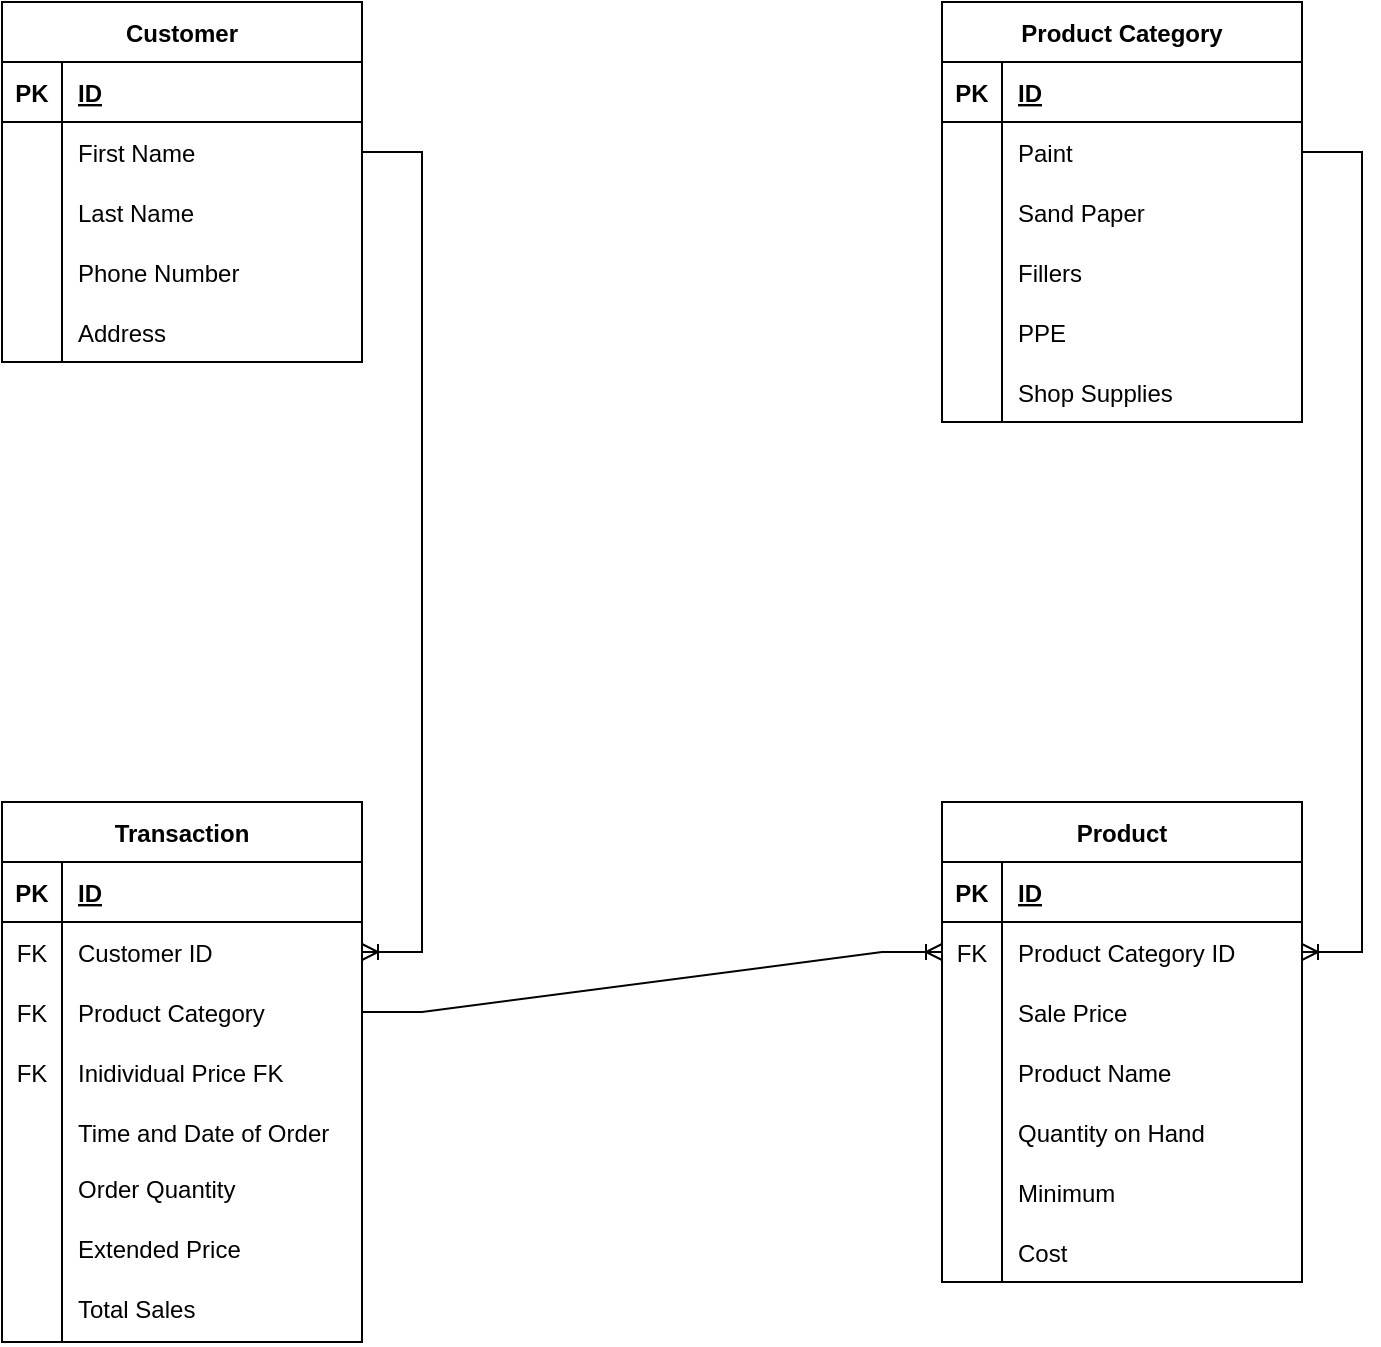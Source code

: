 <mxfile version="20.2.4" type="device"><diagram name="Page-1" id="b520641d-4fe3-3701-9064-5fc419738815"><mxGraphModel dx="824" dy="908" grid="1" gridSize="10" guides="1" tooltips="1" connect="1" arrows="1" fold="1" page="1" pageScale="1" pageWidth="1100" pageHeight="850" background="none" math="0" shadow="0"><root><mxCell id="0"/><mxCell id="1" parent="0"/><mxCell id="E6G0NxVSPyn310K6h45t-35" value="" style="edgeStyle=entityRelationEdgeStyle;fontSize=12;html=1;endArrow=ERoneToMany;rounded=0;entryX=1;entryY=0.5;entryDx=0;entryDy=0;exitX=1;exitY=0.5;exitDx=0;exitDy=0;" edge="1" parent="1" source="E6G0NxVSPyn310K6h45t-68" target="E6G0NxVSPyn310K6h45t-106"><mxGeometry width="100" height="100" relative="1" as="geometry"><mxPoint x="360" as="sourcePoint"/><mxPoint x="380" y="455" as="targetPoint"/></mxGeometry></mxCell><mxCell id="E6G0NxVSPyn310K6h45t-91" value="" style="group" vertex="1" connectable="0" parent="1"><mxGeometry x="150" y="40" width="180" height="180" as="geometry"/></mxCell><mxCell id="E6G0NxVSPyn310K6h45t-64" value="Customer" style="shape=table;startSize=30;container=1;collapsible=1;childLayout=tableLayout;fixedRows=1;rowLines=0;fontStyle=1;align=center;resizeLast=1;" vertex="1" parent="E6G0NxVSPyn310K6h45t-91"><mxGeometry width="180" height="180" as="geometry"/></mxCell><mxCell id="E6G0NxVSPyn310K6h45t-65" value="" style="shape=tableRow;horizontal=0;startSize=0;swimlaneHead=0;swimlaneBody=0;fillColor=none;collapsible=0;dropTarget=0;points=[[0,0.5],[1,0.5]];portConstraint=eastwest;top=0;left=0;right=0;bottom=1;" vertex="1" parent="E6G0NxVSPyn310K6h45t-64"><mxGeometry y="30" width="180" height="30" as="geometry"/></mxCell><mxCell id="E6G0NxVSPyn310K6h45t-66" value="PK" style="shape=partialRectangle;connectable=0;fillColor=none;top=0;left=0;bottom=0;right=0;fontStyle=1;overflow=hidden;" vertex="1" parent="E6G0NxVSPyn310K6h45t-65"><mxGeometry width="30" height="30" as="geometry"><mxRectangle width="30" height="30" as="alternateBounds"/></mxGeometry></mxCell><mxCell id="E6G0NxVSPyn310K6h45t-67" value="ID" style="shape=partialRectangle;connectable=0;fillColor=none;top=0;left=0;bottom=0;right=0;align=left;spacingLeft=6;fontStyle=5;overflow=hidden;" vertex="1" parent="E6G0NxVSPyn310K6h45t-65"><mxGeometry x="30" width="150" height="30" as="geometry"><mxRectangle width="150" height="30" as="alternateBounds"/></mxGeometry></mxCell><mxCell id="E6G0NxVSPyn310K6h45t-68" value="" style="shape=tableRow;horizontal=0;startSize=0;swimlaneHead=0;swimlaneBody=0;fillColor=none;collapsible=0;dropTarget=0;points=[[0,0.5],[1,0.5]];portConstraint=eastwest;top=0;left=0;right=0;bottom=0;" vertex="1" parent="E6G0NxVSPyn310K6h45t-64"><mxGeometry y="60" width="180" height="30" as="geometry"/></mxCell><mxCell id="E6G0NxVSPyn310K6h45t-69" value="" style="shape=partialRectangle;connectable=0;fillColor=none;top=0;left=0;bottom=0;right=0;editable=1;overflow=hidden;" vertex="1" parent="E6G0NxVSPyn310K6h45t-68"><mxGeometry width="30" height="30" as="geometry"><mxRectangle width="30" height="30" as="alternateBounds"/></mxGeometry></mxCell><mxCell id="E6G0NxVSPyn310K6h45t-70" value="First Name" style="shape=partialRectangle;connectable=0;fillColor=none;top=0;left=0;bottom=0;right=0;align=left;spacingLeft=6;overflow=hidden;" vertex="1" parent="E6G0NxVSPyn310K6h45t-68"><mxGeometry x="30" width="150" height="30" as="geometry"><mxRectangle width="150" height="30" as="alternateBounds"/></mxGeometry></mxCell><mxCell id="E6G0NxVSPyn310K6h45t-71" value="" style="shape=tableRow;horizontal=0;startSize=0;swimlaneHead=0;swimlaneBody=0;fillColor=none;collapsible=0;dropTarget=0;points=[[0,0.5],[1,0.5]];portConstraint=eastwest;top=0;left=0;right=0;bottom=0;" vertex="1" parent="E6G0NxVSPyn310K6h45t-64"><mxGeometry y="90" width="180" height="30" as="geometry"/></mxCell><mxCell id="E6G0NxVSPyn310K6h45t-72" value="" style="shape=partialRectangle;connectable=0;fillColor=none;top=0;left=0;bottom=0;right=0;editable=1;overflow=hidden;" vertex="1" parent="E6G0NxVSPyn310K6h45t-71"><mxGeometry width="30" height="30" as="geometry"><mxRectangle width="30" height="30" as="alternateBounds"/></mxGeometry></mxCell><mxCell id="E6G0NxVSPyn310K6h45t-73" value="Last Name" style="shape=partialRectangle;connectable=0;fillColor=none;top=0;left=0;bottom=0;right=0;align=left;spacingLeft=6;overflow=hidden;" vertex="1" parent="E6G0NxVSPyn310K6h45t-71"><mxGeometry x="30" width="150" height="30" as="geometry"><mxRectangle width="150" height="30" as="alternateBounds"/></mxGeometry></mxCell><mxCell id="E6G0NxVSPyn310K6h45t-74" value="" style="shape=tableRow;horizontal=0;startSize=0;swimlaneHead=0;swimlaneBody=0;fillColor=none;collapsible=0;dropTarget=0;points=[[0,0.5],[1,0.5]];portConstraint=eastwest;top=0;left=0;right=0;bottom=0;" vertex="1" parent="E6G0NxVSPyn310K6h45t-64"><mxGeometry y="120" width="180" height="30" as="geometry"/></mxCell><mxCell id="E6G0NxVSPyn310K6h45t-75" value="" style="shape=partialRectangle;connectable=0;fillColor=none;top=0;left=0;bottom=0;right=0;editable=1;overflow=hidden;" vertex="1" parent="E6G0NxVSPyn310K6h45t-74"><mxGeometry width="30" height="30" as="geometry"><mxRectangle width="30" height="30" as="alternateBounds"/></mxGeometry></mxCell><mxCell id="E6G0NxVSPyn310K6h45t-76" value="Phone Number" style="shape=partialRectangle;connectable=0;fillColor=none;top=0;left=0;bottom=0;right=0;align=left;spacingLeft=6;overflow=hidden;" vertex="1" parent="E6G0NxVSPyn310K6h45t-74"><mxGeometry x="30" width="150" height="30" as="geometry"><mxRectangle width="150" height="30" as="alternateBounds"/></mxGeometry></mxCell><mxCell id="E6G0NxVSPyn310K6h45t-90" value="Address" style="shape=partialRectangle;connectable=0;fillColor=none;top=0;left=0;bottom=0;right=0;align=left;spacingLeft=6;overflow=hidden;" vertex="1" parent="E6G0NxVSPyn310K6h45t-91"><mxGeometry x="30" y="150" width="150" height="30" as="geometry"><mxRectangle width="150" height="30" as="alternateBounds"/></mxGeometry></mxCell><mxCell id="E6G0NxVSPyn310K6h45t-123" value="" style="group" vertex="1" connectable="0" parent="1"><mxGeometry x="620" y="40" width="180" height="210" as="geometry"/></mxCell><mxCell id="E6G0NxVSPyn310K6h45t-77" value="Product Category" style="shape=table;startSize=30;container=1;collapsible=1;childLayout=tableLayout;fixedRows=1;rowLines=0;fontStyle=1;align=center;resizeLast=1;" vertex="1" parent="E6G0NxVSPyn310K6h45t-123"><mxGeometry width="180" height="210" as="geometry"/></mxCell><mxCell id="E6G0NxVSPyn310K6h45t-78" value="" style="shape=tableRow;horizontal=0;startSize=0;swimlaneHead=0;swimlaneBody=0;fillColor=none;collapsible=0;dropTarget=0;points=[[0,0.5],[1,0.5]];portConstraint=eastwest;top=0;left=0;right=0;bottom=1;" vertex="1" parent="E6G0NxVSPyn310K6h45t-77"><mxGeometry y="30" width="180" height="30" as="geometry"/></mxCell><mxCell id="E6G0NxVSPyn310K6h45t-79" value="PK" style="shape=partialRectangle;connectable=0;fillColor=none;top=0;left=0;bottom=0;right=0;fontStyle=1;overflow=hidden;" vertex="1" parent="E6G0NxVSPyn310K6h45t-78"><mxGeometry width="30" height="30" as="geometry"><mxRectangle width="30" height="30" as="alternateBounds"/></mxGeometry></mxCell><mxCell id="E6G0NxVSPyn310K6h45t-80" value="ID" style="shape=partialRectangle;connectable=0;fillColor=none;top=0;left=0;bottom=0;right=0;align=left;spacingLeft=6;fontStyle=5;overflow=hidden;" vertex="1" parent="E6G0NxVSPyn310K6h45t-78"><mxGeometry x="30" width="150" height="30" as="geometry"><mxRectangle width="150" height="30" as="alternateBounds"/></mxGeometry></mxCell><mxCell id="E6G0NxVSPyn310K6h45t-81" value="" style="shape=tableRow;horizontal=0;startSize=0;swimlaneHead=0;swimlaneBody=0;fillColor=none;collapsible=0;dropTarget=0;points=[[0,0.5],[1,0.5]];portConstraint=eastwest;top=0;left=0;right=0;bottom=0;" vertex="1" parent="E6G0NxVSPyn310K6h45t-77"><mxGeometry y="60" width="180" height="30" as="geometry"/></mxCell><mxCell id="E6G0NxVSPyn310K6h45t-82" value="" style="shape=partialRectangle;connectable=0;fillColor=none;top=0;left=0;bottom=0;right=0;editable=1;overflow=hidden;" vertex="1" parent="E6G0NxVSPyn310K6h45t-81"><mxGeometry width="30" height="30" as="geometry"><mxRectangle width="30" height="30" as="alternateBounds"/></mxGeometry></mxCell><mxCell id="E6G0NxVSPyn310K6h45t-83" value="Paint" style="shape=partialRectangle;connectable=0;fillColor=none;top=0;left=0;bottom=0;right=0;align=left;spacingLeft=6;overflow=hidden;" vertex="1" parent="E6G0NxVSPyn310K6h45t-81"><mxGeometry x="30" width="150" height="30" as="geometry"><mxRectangle width="150" height="30" as="alternateBounds"/></mxGeometry></mxCell><mxCell id="E6G0NxVSPyn310K6h45t-84" value="" style="shape=tableRow;horizontal=0;startSize=0;swimlaneHead=0;swimlaneBody=0;fillColor=none;collapsible=0;dropTarget=0;points=[[0,0.5],[1,0.5]];portConstraint=eastwest;top=0;left=0;right=0;bottom=0;" vertex="1" parent="E6G0NxVSPyn310K6h45t-77"><mxGeometry y="90" width="180" height="30" as="geometry"/></mxCell><mxCell id="E6G0NxVSPyn310K6h45t-85" value="" style="shape=partialRectangle;connectable=0;fillColor=none;top=0;left=0;bottom=0;right=0;editable=1;overflow=hidden;" vertex="1" parent="E6G0NxVSPyn310K6h45t-84"><mxGeometry width="30" height="30" as="geometry"><mxRectangle width="30" height="30" as="alternateBounds"/></mxGeometry></mxCell><mxCell id="E6G0NxVSPyn310K6h45t-86" value="Sand Paper" style="shape=partialRectangle;connectable=0;fillColor=none;top=0;left=0;bottom=0;right=0;align=left;spacingLeft=6;overflow=hidden;" vertex="1" parent="E6G0NxVSPyn310K6h45t-84"><mxGeometry x="30" width="150" height="30" as="geometry"><mxRectangle width="150" height="30" as="alternateBounds"/></mxGeometry></mxCell><mxCell id="E6G0NxVSPyn310K6h45t-87" value="" style="shape=tableRow;horizontal=0;startSize=0;swimlaneHead=0;swimlaneBody=0;fillColor=none;collapsible=0;dropTarget=0;points=[[0,0.5],[1,0.5]];portConstraint=eastwest;top=0;left=0;right=0;bottom=0;" vertex="1" parent="E6G0NxVSPyn310K6h45t-77"><mxGeometry y="120" width="180" height="30" as="geometry"/></mxCell><mxCell id="E6G0NxVSPyn310K6h45t-88" value="" style="shape=partialRectangle;connectable=0;fillColor=none;top=0;left=0;bottom=0;right=0;editable=1;overflow=hidden;" vertex="1" parent="E6G0NxVSPyn310K6h45t-87"><mxGeometry width="30" height="30" as="geometry"><mxRectangle width="30" height="30" as="alternateBounds"/></mxGeometry></mxCell><mxCell id="E6G0NxVSPyn310K6h45t-89" value="Fillers" style="shape=partialRectangle;connectable=0;fillColor=none;top=0;left=0;bottom=0;right=0;align=left;spacingLeft=6;overflow=hidden;" vertex="1" parent="E6G0NxVSPyn310K6h45t-87"><mxGeometry x="30" width="150" height="30" as="geometry"><mxRectangle width="150" height="30" as="alternateBounds"/></mxGeometry></mxCell><mxCell id="E6G0NxVSPyn310K6h45t-121" value="PPE" style="shape=partialRectangle;connectable=0;fillColor=none;top=0;left=0;bottom=0;right=0;align=left;spacingLeft=6;overflow=hidden;" vertex="1" parent="E6G0NxVSPyn310K6h45t-123"><mxGeometry x="30" y="150" width="150" height="30" as="geometry"><mxRectangle width="150" height="30" as="alternateBounds"/></mxGeometry></mxCell><mxCell id="E6G0NxVSPyn310K6h45t-122" value="Shop Supplies" style="shape=partialRectangle;connectable=0;fillColor=none;top=0;left=0;bottom=0;right=0;align=left;spacingLeft=6;overflow=hidden;" vertex="1" parent="E6G0NxVSPyn310K6h45t-123"><mxGeometry x="30" y="180" width="150" height="30" as="geometry"><mxRectangle width="150" height="30" as="alternateBounds"/></mxGeometry></mxCell><mxCell id="E6G0NxVSPyn310K6h45t-130" value="" style="endArrow=none;html=1;rounded=0;" edge="1" parent="E6G0NxVSPyn310K6h45t-123"><mxGeometry width="50" height="50" relative="1" as="geometry"><mxPoint x="30" y="210" as="sourcePoint"/><mxPoint x="30" y="140" as="targetPoint"/></mxGeometry></mxCell><mxCell id="E6G0NxVSPyn310K6h45t-129" value="" style="group" vertex="1" connectable="0" parent="1"><mxGeometry x="620" y="440" width="180" height="240" as="geometry"/></mxCell><mxCell id="E6G0NxVSPyn310K6h45t-127" value="" style="group" vertex="1" connectable="0" parent="E6G0NxVSPyn310K6h45t-129"><mxGeometry width="180" height="240" as="geometry"/></mxCell><mxCell id="E6G0NxVSPyn310K6h45t-38" value="Product" style="shape=table;startSize=30;container=1;collapsible=1;childLayout=tableLayout;fixedRows=1;rowLines=0;fontStyle=1;align=center;resizeLast=1;" vertex="1" parent="E6G0NxVSPyn310K6h45t-127"><mxGeometry width="180" height="240" as="geometry"/></mxCell><mxCell id="E6G0NxVSPyn310K6h45t-39" value="" style="shape=tableRow;horizontal=0;startSize=0;swimlaneHead=0;swimlaneBody=0;fillColor=none;collapsible=0;dropTarget=0;points=[[0,0.5],[1,0.5]];portConstraint=eastwest;top=0;left=0;right=0;bottom=1;" vertex="1" parent="E6G0NxVSPyn310K6h45t-38"><mxGeometry y="30" width="180" height="30" as="geometry"/></mxCell><mxCell id="E6G0NxVSPyn310K6h45t-40" value="PK" style="shape=partialRectangle;connectable=0;fillColor=none;top=0;left=0;bottom=0;right=0;fontStyle=1;overflow=hidden;" vertex="1" parent="E6G0NxVSPyn310K6h45t-39"><mxGeometry width="30" height="30" as="geometry"><mxRectangle width="30" height="30" as="alternateBounds"/></mxGeometry></mxCell><mxCell id="E6G0NxVSPyn310K6h45t-41" value="ID" style="shape=partialRectangle;connectable=0;fillColor=none;top=0;left=0;bottom=0;right=0;align=left;spacingLeft=6;fontStyle=5;overflow=hidden;" vertex="1" parent="E6G0NxVSPyn310K6h45t-39"><mxGeometry x="30" width="150" height="30" as="geometry"><mxRectangle width="150" height="30" as="alternateBounds"/></mxGeometry></mxCell><mxCell id="E6G0NxVSPyn310K6h45t-42" value="" style="shape=tableRow;horizontal=0;startSize=0;swimlaneHead=0;swimlaneBody=0;fillColor=none;collapsible=0;dropTarget=0;points=[[0,0.5],[1,0.5]];portConstraint=eastwest;top=0;left=0;right=0;bottom=0;" vertex="1" parent="E6G0NxVSPyn310K6h45t-38"><mxGeometry y="60" width="180" height="30" as="geometry"/></mxCell><mxCell id="E6G0NxVSPyn310K6h45t-43" value="FK" style="shape=partialRectangle;connectable=0;fillColor=none;top=0;left=0;bottom=0;right=0;editable=1;overflow=hidden;" vertex="1" parent="E6G0NxVSPyn310K6h45t-42"><mxGeometry width="30" height="30" as="geometry"><mxRectangle width="30" height="30" as="alternateBounds"/></mxGeometry></mxCell><mxCell id="E6G0NxVSPyn310K6h45t-44" value="Product Category ID" style="shape=partialRectangle;connectable=0;fillColor=none;top=0;left=0;bottom=0;right=0;align=left;spacingLeft=6;overflow=hidden;" vertex="1" parent="E6G0NxVSPyn310K6h45t-42"><mxGeometry x="30" width="150" height="30" as="geometry"><mxRectangle width="150" height="30" as="alternateBounds"/></mxGeometry></mxCell><mxCell id="E6G0NxVSPyn310K6h45t-45" value="" style="shape=tableRow;horizontal=0;startSize=0;swimlaneHead=0;swimlaneBody=0;fillColor=none;collapsible=0;dropTarget=0;points=[[0,0.5],[1,0.5]];portConstraint=eastwest;top=0;left=0;right=0;bottom=0;" vertex="1" parent="E6G0NxVSPyn310K6h45t-38"><mxGeometry y="90" width="180" height="30" as="geometry"/></mxCell><mxCell id="E6G0NxVSPyn310K6h45t-46" value="" style="shape=partialRectangle;connectable=0;fillColor=none;top=0;left=0;bottom=0;right=0;editable=1;overflow=hidden;" vertex="1" parent="E6G0NxVSPyn310K6h45t-45"><mxGeometry width="30" height="30" as="geometry"><mxRectangle width="30" height="30" as="alternateBounds"/></mxGeometry></mxCell><mxCell id="E6G0NxVSPyn310K6h45t-47" value="Sale Price" style="shape=partialRectangle;connectable=0;fillColor=none;top=0;left=0;bottom=0;right=0;align=left;spacingLeft=6;overflow=hidden;" vertex="1" parent="E6G0NxVSPyn310K6h45t-45"><mxGeometry x="30" width="150" height="30" as="geometry"><mxRectangle width="150" height="30" as="alternateBounds"/></mxGeometry></mxCell><mxCell id="E6G0NxVSPyn310K6h45t-48" value="" style="shape=tableRow;horizontal=0;startSize=0;swimlaneHead=0;swimlaneBody=0;fillColor=none;collapsible=0;dropTarget=0;points=[[0,0.5],[1,0.5]];portConstraint=eastwest;top=0;left=0;right=0;bottom=0;" vertex="1" parent="E6G0NxVSPyn310K6h45t-38"><mxGeometry y="120" width="180" height="30" as="geometry"/></mxCell><mxCell id="E6G0NxVSPyn310K6h45t-49" value="" style="shape=partialRectangle;connectable=0;fillColor=none;top=0;left=0;bottom=0;right=0;editable=1;overflow=hidden;" vertex="1" parent="E6G0NxVSPyn310K6h45t-48"><mxGeometry width="30" height="30" as="geometry"><mxRectangle width="30" height="30" as="alternateBounds"/></mxGeometry></mxCell><mxCell id="E6G0NxVSPyn310K6h45t-50" value="Product Name" style="shape=partialRectangle;connectable=0;fillColor=none;top=0;left=0;bottom=0;right=0;align=left;spacingLeft=6;overflow=hidden;" vertex="1" parent="E6G0NxVSPyn310K6h45t-48"><mxGeometry x="30" width="150" height="30" as="geometry"><mxRectangle width="150" height="30" as="alternateBounds"/></mxGeometry></mxCell><mxCell id="E6G0NxVSPyn310K6h45t-124" value="Quantity on Hand" style="shape=partialRectangle;connectable=0;fillColor=none;top=0;left=0;bottom=0;right=0;align=left;spacingLeft=6;overflow=hidden;" vertex="1" parent="E6G0NxVSPyn310K6h45t-127"><mxGeometry x="30" y="150" width="150" height="30" as="geometry"><mxRectangle width="150" height="30" as="alternateBounds"/></mxGeometry></mxCell><mxCell id="E6G0NxVSPyn310K6h45t-125" value="Minimum" style="shape=partialRectangle;connectable=0;fillColor=none;top=0;left=0;bottom=0;right=0;align=left;spacingLeft=6;overflow=hidden;" vertex="1" parent="E6G0NxVSPyn310K6h45t-127"><mxGeometry x="30" y="180" width="150" height="30" as="geometry"><mxRectangle width="150" height="30" as="alternateBounds"/></mxGeometry></mxCell><mxCell id="E6G0NxVSPyn310K6h45t-126" value="Cost " style="shape=partialRectangle;connectable=0;fillColor=none;top=0;left=0;bottom=0;right=0;align=left;spacingLeft=6;overflow=hidden;" vertex="1" parent="E6G0NxVSPyn310K6h45t-127"><mxGeometry x="30" y="210" width="150" height="30" as="geometry"><mxRectangle width="150" height="30" as="alternateBounds"/></mxGeometry></mxCell><mxCell id="E6G0NxVSPyn310K6h45t-128" value="" style="endArrow=none;html=1;rounded=0;" edge="1" parent="E6G0NxVSPyn310K6h45t-129"><mxGeometry width="50" height="50" relative="1" as="geometry"><mxPoint x="30" y="240" as="sourcePoint"/><mxPoint x="30" y="150" as="targetPoint"/></mxGeometry></mxCell><mxCell id="E6G0NxVSPyn310K6h45t-131" value="" style="endArrow=none;html=1;rounded=0;" edge="1" parent="1"><mxGeometry width="50" height="50" relative="1" as="geometry"><mxPoint x="180" y="220" as="sourcePoint"/><mxPoint x="180" y="190" as="targetPoint"/></mxGeometry></mxCell><mxCell id="E6G0NxVSPyn310K6h45t-133" value="" style="group" vertex="1" connectable="0" parent="1"><mxGeometry x="150" y="440" width="180" height="270" as="geometry"/></mxCell><mxCell id="E6G0NxVSPyn310K6h45t-120" value="" style="group" vertex="1" connectable="0" parent="E6G0NxVSPyn310K6h45t-133"><mxGeometry width="180" height="270" as="geometry"/></mxCell><mxCell id="E6G0NxVSPyn310K6h45t-102" value="Transaction" style="shape=table;startSize=30;container=1;collapsible=1;childLayout=tableLayout;fixedRows=1;rowLines=0;fontStyle=1;align=center;resizeLast=1;" vertex="1" parent="E6G0NxVSPyn310K6h45t-120"><mxGeometry width="180" height="270" as="geometry"><mxRectangle x="-100" y="450" width="70" height="30" as="alternateBounds"/></mxGeometry></mxCell><mxCell id="E6G0NxVSPyn310K6h45t-103" value="" style="shape=tableRow;horizontal=0;startSize=0;swimlaneHead=0;swimlaneBody=0;fillColor=none;collapsible=0;dropTarget=0;points=[[0,0.5],[1,0.5]];portConstraint=eastwest;top=0;left=0;right=0;bottom=1;" vertex="1" parent="E6G0NxVSPyn310K6h45t-102"><mxGeometry y="30" width="180" height="30" as="geometry"/></mxCell><mxCell id="E6G0NxVSPyn310K6h45t-104" value="PK" style="shape=partialRectangle;connectable=0;fillColor=none;top=0;left=0;bottom=0;right=0;fontStyle=1;overflow=hidden;" vertex="1" parent="E6G0NxVSPyn310K6h45t-103"><mxGeometry width="30" height="30" as="geometry"><mxRectangle width="30" height="30" as="alternateBounds"/></mxGeometry></mxCell><mxCell id="E6G0NxVSPyn310K6h45t-105" value="ID" style="shape=partialRectangle;connectable=0;fillColor=none;top=0;left=0;bottom=0;right=0;align=left;spacingLeft=6;fontStyle=5;overflow=hidden;" vertex="1" parent="E6G0NxVSPyn310K6h45t-103"><mxGeometry x="30" width="150" height="30" as="geometry"><mxRectangle width="150" height="30" as="alternateBounds"/></mxGeometry></mxCell><mxCell id="E6G0NxVSPyn310K6h45t-106" value="" style="shape=tableRow;horizontal=0;startSize=0;swimlaneHead=0;swimlaneBody=0;fillColor=none;collapsible=0;dropTarget=0;points=[[0,0.5],[1,0.5]];portConstraint=eastwest;top=0;left=0;right=0;bottom=0;" vertex="1" parent="E6G0NxVSPyn310K6h45t-102"><mxGeometry y="60" width="180" height="30" as="geometry"/></mxCell><mxCell id="E6G0NxVSPyn310K6h45t-107" value="FK" style="shape=partialRectangle;connectable=0;fillColor=none;top=0;left=0;bottom=0;right=0;editable=1;overflow=hidden;" vertex="1" parent="E6G0NxVSPyn310K6h45t-106"><mxGeometry width="30" height="30" as="geometry"><mxRectangle width="30" height="30" as="alternateBounds"/></mxGeometry></mxCell><mxCell id="E6G0NxVSPyn310K6h45t-108" value="Customer ID" style="shape=partialRectangle;connectable=0;fillColor=none;top=0;left=0;bottom=0;right=0;align=left;spacingLeft=6;overflow=hidden;" vertex="1" parent="E6G0NxVSPyn310K6h45t-106"><mxGeometry x="30" width="150" height="30" as="geometry"><mxRectangle width="150" height="30" as="alternateBounds"/></mxGeometry></mxCell><mxCell id="E6G0NxVSPyn310K6h45t-109" value="" style="shape=tableRow;horizontal=0;startSize=0;swimlaneHead=0;swimlaneBody=0;fillColor=none;collapsible=0;dropTarget=0;points=[[0,0.5],[1,0.5]];portConstraint=eastwest;top=0;left=0;right=0;bottom=0;" vertex="1" parent="E6G0NxVSPyn310K6h45t-102"><mxGeometry y="90" width="180" height="30" as="geometry"/></mxCell><mxCell id="E6G0NxVSPyn310K6h45t-110" value="FK" style="shape=partialRectangle;connectable=0;fillColor=none;top=0;left=0;bottom=0;right=0;editable=1;overflow=hidden;" vertex="1" parent="E6G0NxVSPyn310K6h45t-109"><mxGeometry width="30" height="30" as="geometry"><mxRectangle width="30" height="30" as="alternateBounds"/></mxGeometry></mxCell><mxCell id="E6G0NxVSPyn310K6h45t-111" value="Product Category " style="shape=partialRectangle;connectable=0;fillColor=none;top=0;left=0;bottom=0;right=0;align=left;spacingLeft=6;overflow=hidden;" vertex="1" parent="E6G0NxVSPyn310K6h45t-109"><mxGeometry x="30" width="150" height="30" as="geometry"><mxRectangle width="150" height="30" as="alternateBounds"/></mxGeometry></mxCell><mxCell id="E6G0NxVSPyn310K6h45t-112" value="" style="shape=tableRow;horizontal=0;startSize=0;swimlaneHead=0;swimlaneBody=0;fillColor=none;collapsible=0;dropTarget=0;points=[[0,0.5],[1,0.5]];portConstraint=eastwest;top=0;left=0;right=0;bottom=0;" vertex="1" parent="E6G0NxVSPyn310K6h45t-102"><mxGeometry y="120" width="180" height="30" as="geometry"/></mxCell><mxCell id="E6G0NxVSPyn310K6h45t-113" value="FK" style="shape=partialRectangle;connectable=0;fillColor=none;top=0;left=0;bottom=0;right=0;editable=1;overflow=hidden;" vertex="1" parent="E6G0NxVSPyn310K6h45t-112"><mxGeometry width="30" height="30" as="geometry"><mxRectangle width="30" height="30" as="alternateBounds"/></mxGeometry></mxCell><mxCell id="E6G0NxVSPyn310K6h45t-114" value="Inidividual Price FK" style="shape=partialRectangle;connectable=0;fillColor=none;top=0;left=0;bottom=0;right=0;align=left;spacingLeft=6;overflow=hidden;" vertex="1" parent="E6G0NxVSPyn310K6h45t-112"><mxGeometry x="30" width="150" height="30" as="geometry"><mxRectangle width="150" height="30" as="alternateBounds"/></mxGeometry></mxCell><mxCell id="E6G0NxVSPyn310K6h45t-115" value="Time and Date of Order" style="shape=partialRectangle;connectable=0;fillColor=none;top=0;left=0;bottom=0;right=0;align=left;spacingLeft=6;overflow=hidden;" vertex="1" parent="E6G0NxVSPyn310K6h45t-120"><mxGeometry x="30" y="150" width="150" height="30" as="geometry"><mxRectangle width="150" height="30" as="alternateBounds"/></mxGeometry></mxCell><mxCell id="E6G0NxVSPyn310K6h45t-116" value="Order Quantity" style="shape=partialRectangle;connectable=0;fillColor=none;top=0;left=0;bottom=0;right=0;align=left;spacingLeft=6;overflow=hidden;" vertex="1" parent="E6G0NxVSPyn310K6h45t-120"><mxGeometry x="30" y="178" width="150" height="30" as="geometry"><mxRectangle width="150" height="30" as="alternateBounds"/></mxGeometry></mxCell><mxCell id="E6G0NxVSPyn310K6h45t-117" value="Total Sales" style="shape=partialRectangle;connectable=0;fillColor=none;top=0;left=0;bottom=0;right=0;align=left;spacingLeft=6;overflow=hidden;" vertex="1" parent="E6G0NxVSPyn310K6h45t-120"><mxGeometry x="30" y="238" width="150" height="30" as="geometry"><mxRectangle width="150" height="30" as="alternateBounds"/></mxGeometry></mxCell><mxCell id="E6G0NxVSPyn310K6h45t-118" value="Extended Price" style="shape=partialRectangle;connectable=0;fillColor=none;top=0;left=0;bottom=0;right=0;align=left;spacingLeft=6;overflow=hidden;" vertex="1" parent="E6G0NxVSPyn310K6h45t-120"><mxGeometry x="30" y="208" width="150" height="30" as="geometry"><mxRectangle width="150" height="30" as="alternateBounds"/></mxGeometry></mxCell><mxCell id="E6G0NxVSPyn310K6h45t-132" value="" style="endArrow=none;html=1;rounded=0;" edge="1" parent="E6G0NxVSPyn310K6h45t-133"><mxGeometry width="50" height="50" relative="1" as="geometry"><mxPoint x="30" y="270" as="sourcePoint"/><mxPoint x="30" y="150" as="targetPoint"/></mxGeometry></mxCell><mxCell id="E6G0NxVSPyn310K6h45t-134" value="" style="edgeStyle=entityRelationEdgeStyle;fontSize=12;html=1;endArrow=ERoneToMany;rounded=0;exitX=1;exitY=0.5;exitDx=0;exitDy=0;entryX=0;entryY=0.5;entryDx=0;entryDy=0;" edge="1" parent="1" source="E6G0NxVSPyn310K6h45t-109" target="E6G0NxVSPyn310K6h45t-42"><mxGeometry width="100" height="100" relative="1" as="geometry"><mxPoint x="350" y="550" as="sourcePoint"/><mxPoint x="450" y="450" as="targetPoint"/></mxGeometry></mxCell><mxCell id="E6G0NxVSPyn310K6h45t-135" value="" style="edgeStyle=entityRelationEdgeStyle;fontSize=12;html=1;endArrow=ERoneToMany;rounded=0;exitX=1;exitY=0.5;exitDx=0;exitDy=0;entryX=1;entryY=0.5;entryDx=0;entryDy=0;" edge="1" parent="1" source="E6G0NxVSPyn310K6h45t-81" target="E6G0NxVSPyn310K6h45t-42"><mxGeometry width="100" height="100" relative="1" as="geometry"><mxPoint x="440" y="460" as="sourcePoint"/><mxPoint x="540" y="360" as="targetPoint"/></mxGeometry></mxCell></root></mxGraphModel></diagram></mxfile>
